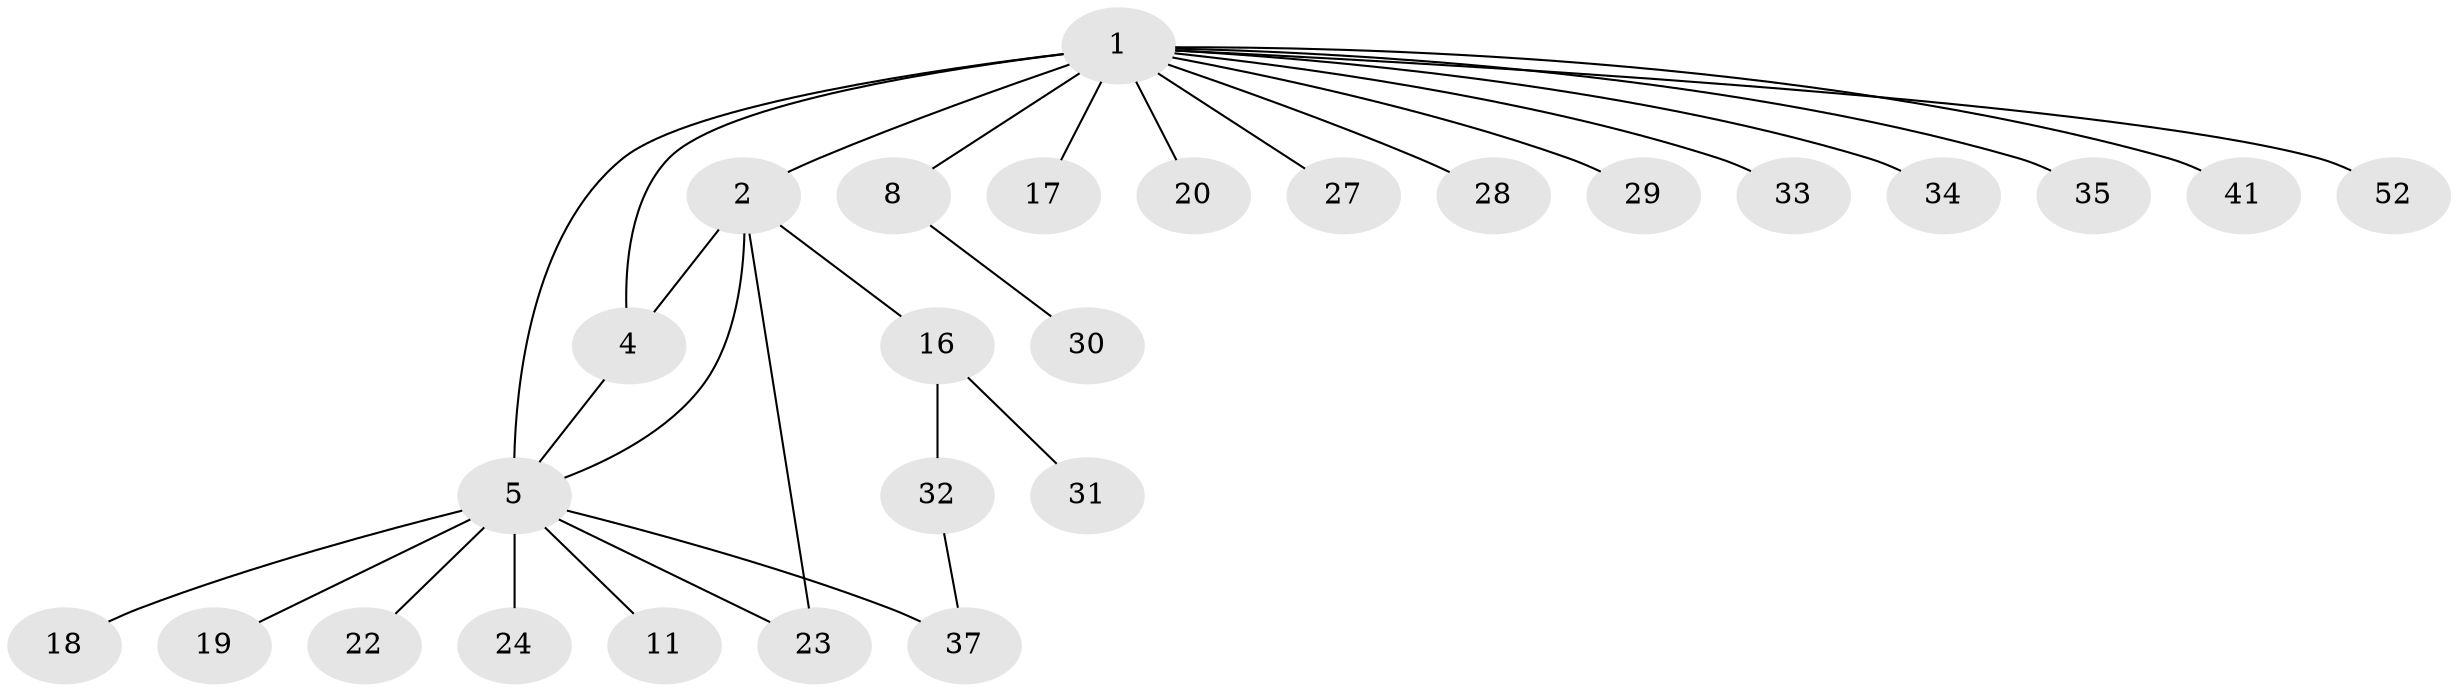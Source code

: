 // original degree distribution, {4: 0.057692307692307696, 3: 0.07692307692307693, 5: 0.038461538461538464, 7: 0.019230769230769232, 6: 0.038461538461538464, 11: 0.019230769230769232, 8: 0.019230769230769232, 2: 0.23076923076923078, 1: 0.5}
// Generated by graph-tools (version 1.1) at 2025/19/03/04/25 18:19:53]
// undirected, 26 vertices, 30 edges
graph export_dot {
graph [start="1"]
  node [color=gray90,style=filled];
  1 [super="+3+7"];
  2 [super="+9"];
  4;
  5 [super="+15+48+38+6"];
  8 [super="+14"];
  11 [super="+45"];
  16 [super="+26+50"];
  17;
  18;
  19 [super="+21"];
  20 [super="+25"];
  22 [super="+51"];
  23;
  24;
  27;
  28 [super="+39"];
  29;
  30;
  31;
  32;
  33;
  34 [super="+40"];
  35;
  37 [super="+47"];
  41;
  52;
  1 -- 2;
  1 -- 5 [weight=4];
  1 -- 34;
  1 -- 35;
  1 -- 4 [weight=2];
  1 -- 41;
  1 -- 29;
  1 -- 33;
  1 -- 8;
  1 -- 17;
  1 -- 20;
  1 -- 52;
  1 -- 27;
  1 -- 28;
  2 -- 16;
  2 -- 4;
  2 -- 23;
  2 -- 5 [weight=2];
  4 -- 5;
  5 -- 23;
  5 -- 18;
  5 -- 37;
  5 -- 11;
  5 -- 19;
  5 -- 22;
  5 -- 24;
  8 -- 30;
  16 -- 31;
  16 -- 32;
  32 -- 37;
}
